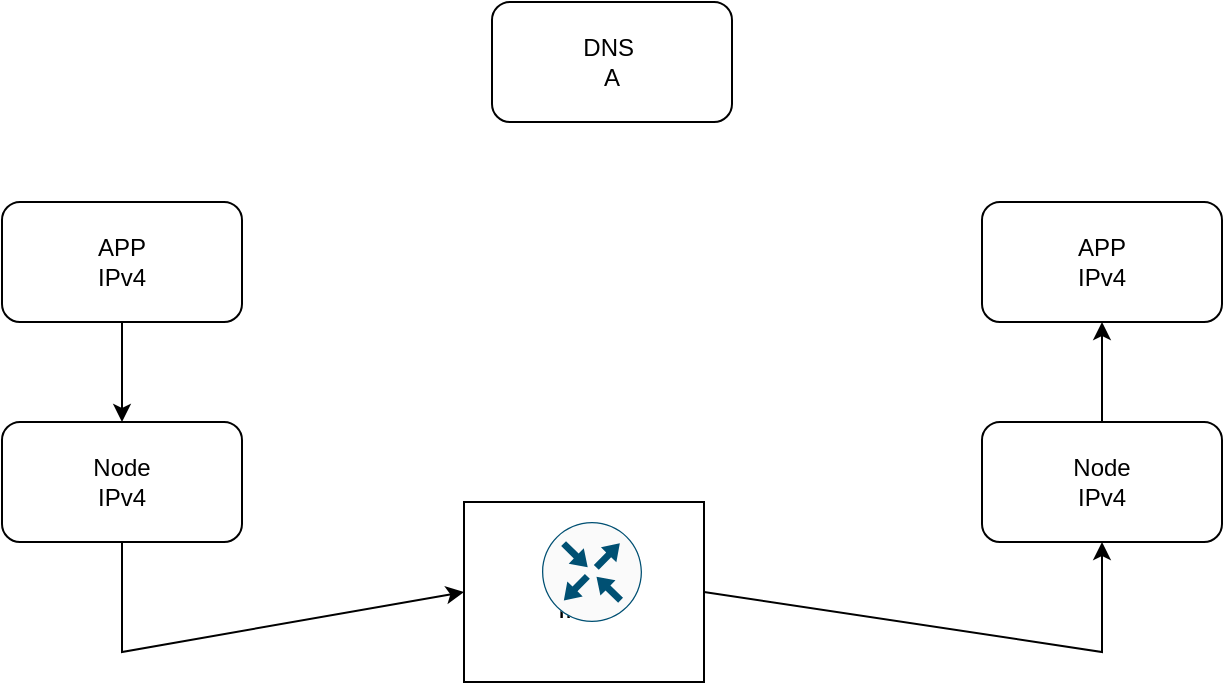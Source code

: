<mxfile version="24.2.5" type="github">
  <diagram name="Page-1" id="hf8vbC5gnfpXznW6TtMR">
    <mxGraphModel dx="954" dy="581" grid="1" gridSize="10" guides="1" tooltips="1" connect="1" arrows="1" fold="1" page="1" pageScale="1" pageWidth="850" pageHeight="1100" math="0" shadow="0">
      <root>
        <mxCell id="0" />
        <mxCell id="1" parent="0" />
        <mxCell id="I-ZQHCLHnSNSRRZjwJ6a-3" value="" style="edgeStyle=orthogonalEdgeStyle;rounded=0;orthogonalLoop=1;jettySize=auto;html=1;" edge="1" parent="1" source="I-ZQHCLHnSNSRRZjwJ6a-1" target="I-ZQHCLHnSNSRRZjwJ6a-2">
          <mxGeometry relative="1" as="geometry" />
        </mxCell>
        <mxCell id="I-ZQHCLHnSNSRRZjwJ6a-1" value="APP&lt;div data-sider-select-id=&quot;33506169-b03d-43fa-859e-f544d424c816&quot;&gt;IPv4&lt;/div&gt;" style="rounded=1;whiteSpace=wrap;html=1;" vertex="1" parent="1">
          <mxGeometry x="60" y="190" width="120" height="60" as="geometry" />
        </mxCell>
        <mxCell id="I-ZQHCLHnSNSRRZjwJ6a-2" value="Node&lt;div&gt;IPv4&lt;/div&gt;" style="whiteSpace=wrap;html=1;rounded=1;" vertex="1" parent="1">
          <mxGeometry x="60" y="300" width="120" height="60" as="geometry" />
        </mxCell>
        <mxCell id="I-ZQHCLHnSNSRRZjwJ6a-4" value="Router&lt;div style=&quot;font-size: 13px;&quot;&gt;IPv4&lt;/div&gt;" style="rounded=0;whiteSpace=wrap;html=1;fontSize=13;" vertex="1" parent="1">
          <mxGeometry x="291" y="340" width="120" height="90" as="geometry" />
        </mxCell>
        <mxCell id="I-ZQHCLHnSNSRRZjwJ6a-7" value="DNS&amp;nbsp;&lt;div&gt;A&lt;/div&gt;" style="rounded=1;whiteSpace=wrap;html=1;" vertex="1" parent="1">
          <mxGeometry x="305" y="90" width="120" height="60" as="geometry" />
        </mxCell>
        <mxCell id="I-ZQHCLHnSNSRRZjwJ6a-12" value="" style="edgeStyle=orthogonalEdgeStyle;rounded=0;orthogonalLoop=1;jettySize=auto;html=1;entryX=0.5;entryY=1;entryDx=0;entryDy=0;exitX=0.5;exitY=0;exitDx=0;exitDy=0;" edge="1" parent="1" source="I-ZQHCLHnSNSRRZjwJ6a-14" target="I-ZQHCLHnSNSRRZjwJ6a-13">
          <mxGeometry relative="1" as="geometry">
            <mxPoint x="700" y="280" as="sourcePoint" />
          </mxGeometry>
        </mxCell>
        <mxCell id="I-ZQHCLHnSNSRRZjwJ6a-13" value="APP&lt;div data-sider-select-id=&quot;33506169-b03d-43fa-859e-f544d424c816&quot;&gt;IPv4&lt;/div&gt;" style="rounded=1;whiteSpace=wrap;html=1;" vertex="1" parent="1">
          <mxGeometry x="550" y="190" width="120" height="60" as="geometry" />
        </mxCell>
        <mxCell id="I-ZQHCLHnSNSRRZjwJ6a-14" value="Node&lt;div&gt;IPv4&lt;/div&gt;" style="whiteSpace=wrap;html=1;rounded=1;" vertex="1" parent="1">
          <mxGeometry x="550" y="300" width="120" height="60" as="geometry" />
        </mxCell>
        <mxCell id="I-ZQHCLHnSNSRRZjwJ6a-19" value="" style="sketch=0;points=[[0.5,0,0],[1,0.5,0],[0.5,1,0],[0,0.5,0],[0.145,0.145,0],[0.856,0.145,0],[0.855,0.856,0],[0.145,0.855,0]];verticalLabelPosition=bottom;html=1;verticalAlign=top;aspect=fixed;align=center;pointerEvents=1;shape=mxgraph.cisco19.rect;prIcon=router;fillColor=#FAFAFA;strokeColor=#005073;" vertex="1" parent="1">
          <mxGeometry x="330" y="350" width="50" height="50" as="geometry" />
        </mxCell>
        <mxCell id="I-ZQHCLHnSNSRRZjwJ6a-22" value="" style="endArrow=classic;html=1;rounded=0;exitX=1;exitY=0.5;exitDx=0;exitDy=0;entryX=0.5;entryY=1;entryDx=0;entryDy=0;" edge="1" parent="1" source="I-ZQHCLHnSNSRRZjwJ6a-4" target="I-ZQHCLHnSNSRRZjwJ6a-14">
          <mxGeometry width="50" height="50" relative="1" as="geometry">
            <mxPoint x="425" y="420" as="sourcePoint" />
            <mxPoint x="475" y="370" as="targetPoint" />
            <Array as="points">
              <mxPoint x="610" y="415" />
            </Array>
          </mxGeometry>
        </mxCell>
        <mxCell id="I-ZQHCLHnSNSRRZjwJ6a-23" value="" style="endArrow=classic;html=1;rounded=0;exitX=0.5;exitY=1;exitDx=0;exitDy=0;entryX=0;entryY=0.5;entryDx=0;entryDy=0;" edge="1" parent="1" source="I-ZQHCLHnSNSRRZjwJ6a-2" target="I-ZQHCLHnSNSRRZjwJ6a-4">
          <mxGeometry width="50" height="50" relative="1" as="geometry">
            <mxPoint x="150" y="500" as="sourcePoint" />
            <mxPoint x="200" y="450" as="targetPoint" />
            <Array as="points">
              <mxPoint x="120" y="415" />
            </Array>
          </mxGeometry>
        </mxCell>
      </root>
    </mxGraphModel>
  </diagram>
</mxfile>
